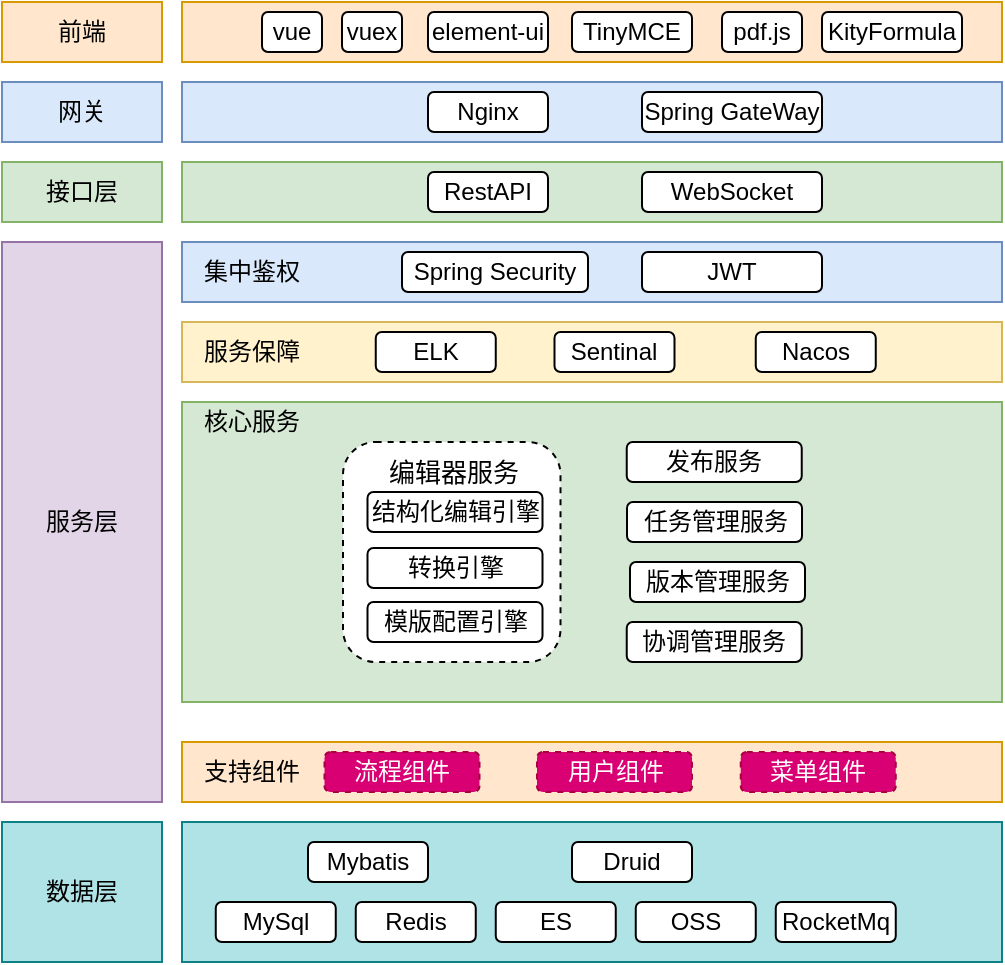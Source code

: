 <mxfile version="21.7.1" type="github">
  <diagram name="第 1 页" id="Nc7laCv201RKckCkuLWc">
    <mxGraphModel dx="875" dy="472" grid="1" gridSize="10" guides="1" tooltips="1" connect="1" arrows="1" fold="1" page="1" pageScale="1" pageWidth="827" pageHeight="1169" math="0" shadow="0">
      <root>
        <mxCell id="0" />
        <mxCell id="1" parent="0" />
        <mxCell id="6IqZSw4WVSfgQWYe3aXY-1" value="" style="rounded=0;whiteSpace=wrap;html=1;fillColor=#d5e8d4;strokeColor=#82b366;" vertex="1" parent="1">
          <mxGeometry x="190" y="260" width="410" height="150" as="geometry" />
        </mxCell>
        <mxCell id="6IqZSw4WVSfgQWYe3aXY-2" value="前端" style="rounded=0;whiteSpace=wrap;html=1;fillColor=#ffe6cc;strokeColor=#d79b00;" vertex="1" parent="1">
          <mxGeometry x="100" y="60" width="80" height="30" as="geometry" />
        </mxCell>
        <mxCell id="6IqZSw4WVSfgQWYe3aXY-3" value="" style="rounded=0;whiteSpace=wrap;html=1;fillColor=#ffe6cc;strokeColor=#d79b00;" vertex="1" parent="1">
          <mxGeometry x="190" y="60" width="410" height="30" as="geometry" />
        </mxCell>
        <mxCell id="6IqZSw4WVSfgQWYe3aXY-4" value="vue" style="rounded=1;whiteSpace=wrap;html=1;" vertex="1" parent="1">
          <mxGeometry x="230" y="65" width="30" height="20" as="geometry" />
        </mxCell>
        <mxCell id="6IqZSw4WVSfgQWYe3aXY-5" value="vuex" style="rounded=1;whiteSpace=wrap;html=1;" vertex="1" parent="1">
          <mxGeometry x="270" y="65" width="30" height="20" as="geometry" />
        </mxCell>
        <mxCell id="6IqZSw4WVSfgQWYe3aXY-6" value="element-ui" style="rounded=1;whiteSpace=wrap;html=1;" vertex="1" parent="1">
          <mxGeometry x="313" y="65" width="60" height="20" as="geometry" />
        </mxCell>
        <mxCell id="6IqZSw4WVSfgQWYe3aXY-7" value="TinyMCE" style="rounded=1;whiteSpace=wrap;html=1;" vertex="1" parent="1">
          <mxGeometry x="385" y="65" width="60" height="20" as="geometry" />
        </mxCell>
        <mxCell id="6IqZSw4WVSfgQWYe3aXY-8" value="pdf.js" style="rounded=1;whiteSpace=wrap;html=1;" vertex="1" parent="1">
          <mxGeometry x="460" y="65" width="40" height="20" as="geometry" />
        </mxCell>
        <mxCell id="6IqZSw4WVSfgQWYe3aXY-9" value="KityFormula" style="rounded=1;whiteSpace=wrap;html=1;" vertex="1" parent="1">
          <mxGeometry x="510" y="65" width="70" height="20" as="geometry" />
        </mxCell>
        <mxCell id="6IqZSw4WVSfgQWYe3aXY-10" value="网关" style="rounded=0;whiteSpace=wrap;html=1;fillColor=#dae8fc;strokeColor=#6c8ebf;" vertex="1" parent="1">
          <mxGeometry x="100" y="100" width="80" height="30" as="geometry" />
        </mxCell>
        <mxCell id="6IqZSw4WVSfgQWYe3aXY-11" value="" style="rounded=0;whiteSpace=wrap;html=1;fillColor=#dae8fc;strokeColor=#6c8ebf;" vertex="1" parent="1">
          <mxGeometry x="190" y="100" width="410" height="30" as="geometry" />
        </mxCell>
        <mxCell id="6IqZSw4WVSfgQWYe3aXY-12" value="Nginx" style="rounded=1;whiteSpace=wrap;html=1;" vertex="1" parent="1">
          <mxGeometry x="313" y="105" width="60" height="20" as="geometry" />
        </mxCell>
        <mxCell id="6IqZSw4WVSfgQWYe3aXY-13" value="Spring GateWay" style="rounded=1;whiteSpace=wrap;html=1;" vertex="1" parent="1">
          <mxGeometry x="420" y="105" width="90" height="20" as="geometry" />
        </mxCell>
        <mxCell id="6IqZSw4WVSfgQWYe3aXY-14" value="接口层" style="rounded=0;whiteSpace=wrap;html=1;fillColor=#d5e8d4;strokeColor=#82b366;" vertex="1" parent="1">
          <mxGeometry x="100" y="140" width="80" height="30" as="geometry" />
        </mxCell>
        <mxCell id="6IqZSw4WVSfgQWYe3aXY-15" value="" style="rounded=0;whiteSpace=wrap;html=1;fillColor=#d5e8d4;strokeColor=#82b366;" vertex="1" parent="1">
          <mxGeometry x="190" y="140" width="410" height="30" as="geometry" />
        </mxCell>
        <mxCell id="6IqZSw4WVSfgQWYe3aXY-16" value="RestAPI" style="rounded=1;whiteSpace=wrap;html=1;" vertex="1" parent="1">
          <mxGeometry x="313" y="145" width="60" height="20" as="geometry" />
        </mxCell>
        <mxCell id="6IqZSw4WVSfgQWYe3aXY-17" value="WebSocket" style="rounded=1;whiteSpace=wrap;html=1;" vertex="1" parent="1">
          <mxGeometry x="420" y="145" width="90" height="20" as="geometry" />
        </mxCell>
        <mxCell id="6IqZSw4WVSfgQWYe3aXY-18" value="服务层" style="rounded=0;whiteSpace=wrap;html=1;fillColor=#e1d5e7;strokeColor=#9673a6;" vertex="1" parent="1">
          <mxGeometry x="100" y="180" width="80" height="280" as="geometry" />
        </mxCell>
        <mxCell id="6IqZSw4WVSfgQWYe3aXY-19" value="" style="rounded=0;whiteSpace=wrap;html=1;fillColor=#dae8fc;strokeColor=#6c8ebf;" vertex="1" parent="1">
          <mxGeometry x="190" y="180" width="410" height="30" as="geometry" />
        </mxCell>
        <mxCell id="6IqZSw4WVSfgQWYe3aXY-20" value="Spring Security" style="rounded=1;whiteSpace=wrap;html=1;" vertex="1" parent="1">
          <mxGeometry x="300" y="185" width="93" height="20" as="geometry" />
        </mxCell>
        <mxCell id="6IqZSw4WVSfgQWYe3aXY-21" value="JWT" style="rounded=1;whiteSpace=wrap;html=1;" vertex="1" parent="1">
          <mxGeometry x="420" y="185" width="90" height="20" as="geometry" />
        </mxCell>
        <mxCell id="6IqZSw4WVSfgQWYe3aXY-22" value="集中鉴权" style="text;html=1;strokeColor=none;fillColor=none;align=center;verticalAlign=middle;whiteSpace=wrap;rounded=0;" vertex="1" parent="1">
          <mxGeometry x="200" y="185" width="50" height="20" as="geometry" />
        </mxCell>
        <mxCell id="6IqZSw4WVSfgQWYe3aXY-23" value="" style="rounded=0;whiteSpace=wrap;html=1;fillColor=#fff2cc;strokeColor=#d6b656;" vertex="1" parent="1">
          <mxGeometry x="190" y="220" width="410" height="30" as="geometry" />
        </mxCell>
        <mxCell id="6IqZSw4WVSfgQWYe3aXY-24" value="服务保障" style="text;html=1;strokeColor=none;fillColor=none;align=center;verticalAlign=middle;whiteSpace=wrap;rounded=0;" vertex="1" parent="1">
          <mxGeometry x="200" y="225" width="50" height="20" as="geometry" />
        </mxCell>
        <mxCell id="6IqZSw4WVSfgQWYe3aXY-25" value="ELK" style="rounded=1;whiteSpace=wrap;html=1;" vertex="1" parent="1">
          <mxGeometry x="286.88" y="225" width="60" height="20" as="geometry" />
        </mxCell>
        <mxCell id="6IqZSw4WVSfgQWYe3aXY-26" value="Sentinal" style="rounded=1;whiteSpace=wrap;html=1;" vertex="1" parent="1">
          <mxGeometry x="376.25" y="225" width="60" height="20" as="geometry" />
        </mxCell>
        <mxCell id="6IqZSw4WVSfgQWYe3aXY-27" value="Nacos" style="rounded=1;whiteSpace=wrap;html=1;" vertex="1" parent="1">
          <mxGeometry x="476.88" y="225" width="60" height="20" as="geometry" />
        </mxCell>
        <mxCell id="6IqZSw4WVSfgQWYe3aXY-28" value="核心服务" style="text;html=1;strokeColor=none;fillColor=none;align=center;verticalAlign=middle;whiteSpace=wrap;rounded=0;" vertex="1" parent="1">
          <mxGeometry x="195" y="260" width="60" height="20" as="geometry" />
        </mxCell>
        <mxCell id="6IqZSw4WVSfgQWYe3aXY-29" value="" style="rounded=0;whiteSpace=wrap;html=1;fillColor=#ffe6cc;strokeColor=#d79b00;" vertex="1" parent="1">
          <mxGeometry x="190" y="430" width="410" height="30" as="geometry" />
        </mxCell>
        <mxCell id="6IqZSw4WVSfgQWYe3aXY-30" value="支持组件" style="text;html=1;strokeColor=none;fillColor=none;align=center;verticalAlign=middle;whiteSpace=wrap;rounded=0;" vertex="1" parent="1">
          <mxGeometry x="200" y="435" width="50" height="20" as="geometry" />
        </mxCell>
        <mxCell id="6IqZSw4WVSfgQWYe3aXY-33" value="" style="rounded=0;whiteSpace=wrap;html=1;fillColor=#b0e3e6;strokeColor=#0e8088;" vertex="1" parent="1">
          <mxGeometry x="190" y="470" width="410" height="70" as="geometry" />
        </mxCell>
        <mxCell id="6IqZSw4WVSfgQWYe3aXY-34" value="数据层" style="rounded=0;whiteSpace=wrap;html=1;fillColor=#b0e3e6;strokeColor=#0e8088;" vertex="1" parent="1">
          <mxGeometry x="100" y="470" width="80" height="70" as="geometry" />
        </mxCell>
        <mxCell id="6IqZSw4WVSfgQWYe3aXY-35" value="MySql" style="rounded=1;whiteSpace=wrap;html=1;" vertex="1" parent="1">
          <mxGeometry x="206.88" y="510" width="60" height="20" as="geometry" />
        </mxCell>
        <mxCell id="6IqZSw4WVSfgQWYe3aXY-36" value="Redis" style="rounded=1;whiteSpace=wrap;html=1;" vertex="1" parent="1">
          <mxGeometry x="276.88" y="510" width="60" height="20" as="geometry" />
        </mxCell>
        <mxCell id="6IqZSw4WVSfgQWYe3aXY-37" value="ES" style="rounded=1;whiteSpace=wrap;html=1;" vertex="1" parent="1">
          <mxGeometry x="346.88" y="510" width="60" height="20" as="geometry" />
        </mxCell>
        <mxCell id="6IqZSw4WVSfgQWYe3aXY-38" value="OSS" style="rounded=1;whiteSpace=wrap;html=1;" vertex="1" parent="1">
          <mxGeometry x="416.88" y="510" width="60" height="20" as="geometry" />
        </mxCell>
        <mxCell id="6IqZSw4WVSfgQWYe3aXY-39" value="RocketMq" style="rounded=1;whiteSpace=wrap;html=1;" vertex="1" parent="1">
          <mxGeometry x="486.88" y="510" width="60" height="20" as="geometry" />
        </mxCell>
        <mxCell id="6IqZSw4WVSfgQWYe3aXY-50" value="流程组件" style="rounded=1;whiteSpace=wrap;html=1;fillColor=#d80073;strokeColor=#A50040;fontColor=#ffffff;dashed=1;" vertex="1" parent="1">
          <mxGeometry x="261.25" y="435" width="77.5" height="20" as="geometry" />
        </mxCell>
        <mxCell id="6IqZSw4WVSfgQWYe3aXY-51" value="用户组件" style="rounded=1;whiteSpace=wrap;html=1;fillColor=#d80073;strokeColor=#A50040;fontColor=#ffffff;dashed=1;" vertex="1" parent="1">
          <mxGeometry x="367.5" y="435" width="77.5" height="20" as="geometry" />
        </mxCell>
        <mxCell id="6IqZSw4WVSfgQWYe3aXY-108" value="" style="rounded=1;whiteSpace=wrap;html=1;dashed=1;" vertex="1" parent="1">
          <mxGeometry x="270.5" y="280" width="108.75" height="110" as="geometry" />
        </mxCell>
        <mxCell id="6IqZSw4WVSfgQWYe3aXY-52" value="Mybatis" style="rounded=1;whiteSpace=wrap;html=1;" vertex="1" parent="1">
          <mxGeometry x="253" y="480" width="60" height="20" as="geometry" />
        </mxCell>
        <mxCell id="6IqZSw4WVSfgQWYe3aXY-53" value="Druid" style="rounded=1;whiteSpace=wrap;html=1;" vertex="1" parent="1">
          <mxGeometry x="385" y="480" width="60" height="20" as="geometry" />
        </mxCell>
        <mxCell id="6IqZSw4WVSfgQWYe3aXY-107" value="菜单组件" style="rounded=1;whiteSpace=wrap;html=1;fillColor=#d80073;strokeColor=#A50040;fontColor=#ffffff;dashed=1;" vertex="1" parent="1">
          <mxGeometry x="469.38" y="435" width="77.5" height="20" as="geometry" />
        </mxCell>
        <mxCell id="6IqZSw4WVSfgQWYe3aXY-31" value="结构化编辑引擎" style="rounded=1;whiteSpace=wrap;html=1;" vertex="1" parent="1">
          <mxGeometry x="282.75" y="305" width="87.5" height="20" as="geometry" />
        </mxCell>
        <mxCell id="6IqZSw4WVSfgQWYe3aXY-109" value="编辑器服务" style="text;html=1;strokeColor=none;fillColor=none;align=center;verticalAlign=middle;whiteSpace=wrap;rounded=0;fontSize=13;" vertex="1" parent="1">
          <mxGeometry x="283.62" y="280" width="83.76" height="30" as="geometry" />
        </mxCell>
        <mxCell id="6IqZSw4WVSfgQWYe3aXY-110" value="转换引擎" style="rounded=1;whiteSpace=wrap;html=1;" vertex="1" parent="1">
          <mxGeometry x="282.75" y="333" width="87.5" height="20" as="geometry" />
        </mxCell>
        <mxCell id="6IqZSw4WVSfgQWYe3aXY-111" value="模版配置引擎" style="rounded=1;whiteSpace=wrap;html=1;" vertex="1" parent="1">
          <mxGeometry x="282.75" y="360" width="87.5" height="20" as="geometry" />
        </mxCell>
        <mxCell id="6IqZSw4WVSfgQWYe3aXY-114" value="发布服务" style="rounded=1;whiteSpace=wrap;html=1;" vertex="1" parent="1">
          <mxGeometry x="412.37" y="280" width="87.5" height="20" as="geometry" />
        </mxCell>
        <mxCell id="6IqZSw4WVSfgQWYe3aXY-115" value="版本管理服务" style="rounded=1;whiteSpace=wrap;html=1;" vertex="1" parent="1">
          <mxGeometry x="414" y="340" width="87.5" height="20" as="geometry" />
        </mxCell>
        <mxCell id="6IqZSw4WVSfgQWYe3aXY-116" value="任务管理服务" style="rounded=1;whiteSpace=wrap;html=1;" vertex="1" parent="1">
          <mxGeometry x="412.5" y="310" width="87.5" height="20" as="geometry" />
        </mxCell>
        <mxCell id="6IqZSw4WVSfgQWYe3aXY-117" value="协调管理服务" style="rounded=1;whiteSpace=wrap;html=1;" vertex="1" parent="1">
          <mxGeometry x="412.37" y="370" width="87.5" height="20" as="geometry" />
        </mxCell>
      </root>
    </mxGraphModel>
  </diagram>
</mxfile>
